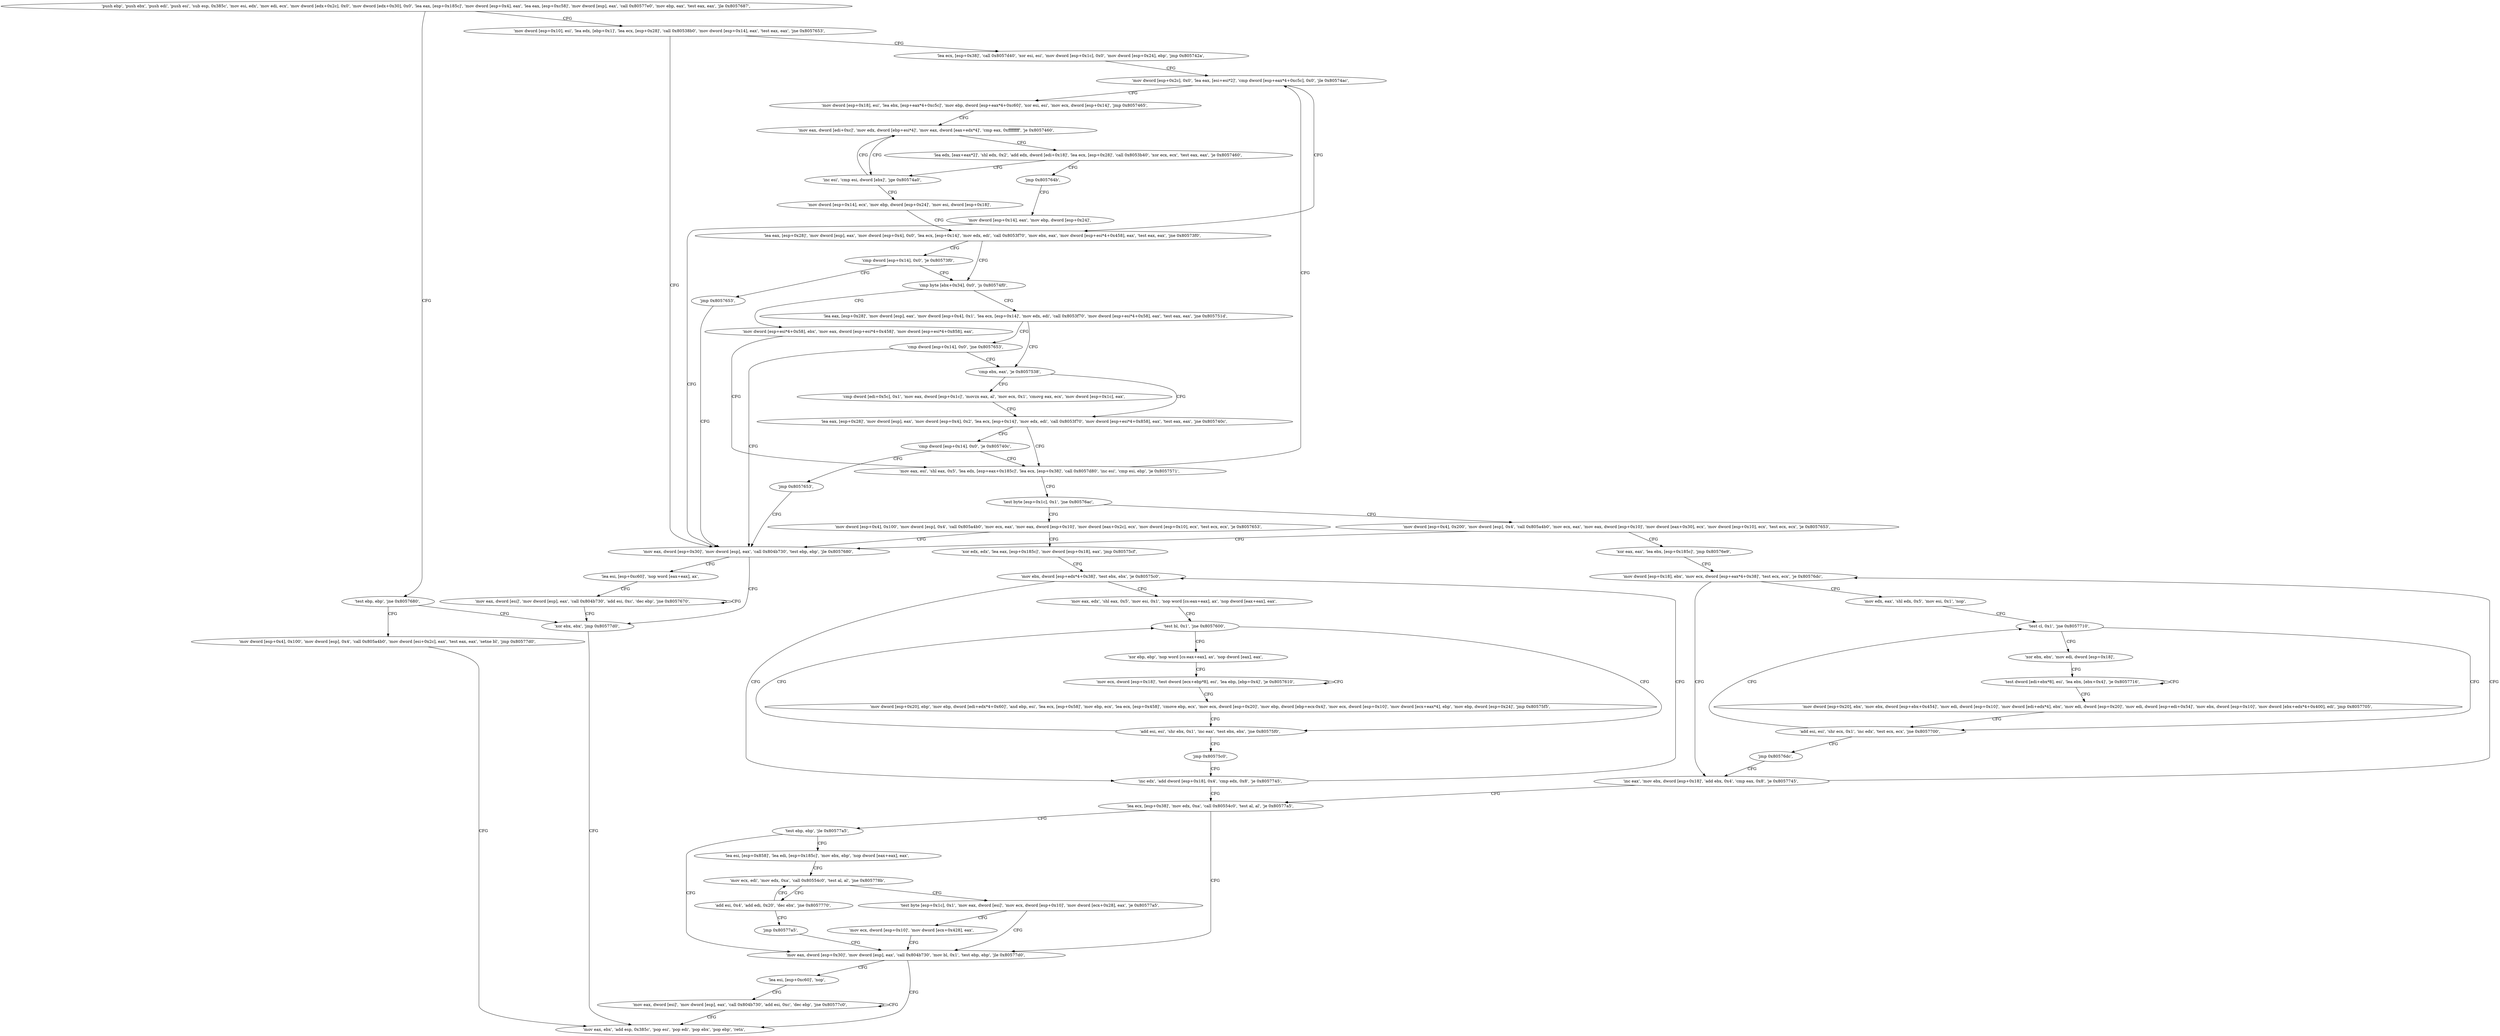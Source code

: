 digraph "func" {
"134574960" [label = "'push ebp', 'push ebx', 'push edi', 'push esi', 'sub esp, 0x385c', 'mov esi, edx', 'mov edi, ecx', 'mov dword [edx+0x2c], 0x0', 'mov dword [edx+0x30], 0x0', 'lea eax, [esp+0x185c]', 'mov dword [esp+0x4], eax', 'lea eax, [esp+0xc58]', 'mov dword [esp], eax', 'call 0x80577e0', 'mov ebp, eax', 'test eax, eax', 'jle 0x8057687', " ]
"134575751" [label = "'test ebp, ebp', 'jne 0x8057680', " ]
"134575024" [label = "'mov dword [esp+0x10], esi', 'lea edx, [ebp+0x1]', 'lea ecx, [esp+0x28]', 'call 0x80538b0', 'mov dword [esp+0x14], eax', 'test eax, eax', 'jne 0x8057653', " ]
"134575744" [label = "'xor ebx, ebx', 'jmp 0x80577d0', " ]
"134575755" [label = "'mov dword [esp+0x4], 0x100', 'mov dword [esp], 0x4', 'call 0x805a4b0', 'mov dword [esi+0x2c], eax', 'test eax, eax', 'setne bl', 'jmp 0x80577d0', " ]
"134575699" [label = "'mov eax, dword [esp+0x30]', 'mov dword [esp], eax', 'call 0x804b730', 'test ebp, ebp', 'jle 0x8057680', " ]
"134575052" [label = "'lea ecx, [esp+0x38]', 'call 0x8057d40', 'xor esi, esi', 'mov dword [esp+0x1c], 0x0', 'mov dword [esp+0x24], ebp', 'jmp 0x805742a', " ]
"134576080" [label = "'mov eax, ebx', 'add esp, 0x385c', 'pop esi', 'pop edi', 'pop ebx', 'pop ebp', 'retn', " ]
"134575715" [label = "'lea esi, [esp+0xc60]', 'nop word [eax+eax], ax', " ]
"134575146" [label = "'mov dword [esp+0x2c], 0x0', 'lea eax, [esi+esi*2]', 'cmp dword [esp+eax*4+0xc5c], 0x0', 'jle 0x80574ac', " ]
"134575728" [label = "'mov eax, dword [esi]', 'mov dword [esp], eax', 'call 0x804b730', 'add esi, 0xc', 'dec ebp', 'jne 0x8057670', " ]
"134575276" [label = "'lea eax, [esp+0x28]', 'mov dword [esp], eax', 'mov dword [esp+0x4], 0x0', 'lea ecx, [esp+0x14]', 'mov edx, edi', 'call 0x8053f70', 'mov ebx, eax', 'mov dword [esp+esi*4+0x458], eax', 'test eax, eax', 'jne 0x80573f0', " ]
"134575167" [label = "'mov dword [esp+0x18], esi', 'lea ebx, [esp+eax*4+0xc5c]', 'mov ebp, dword [esp+eax*4+0xc60]', 'xor esi, esi', 'mov ecx, dword [esp+0x14]', 'jmp 0x8057465', " ]
"134575088" [label = "'cmp byte [ebx+0x34], 0x0', 'js 0x80574f0', " ]
"134575319" [label = "'cmp dword [esp+0x14], 0x0', 'je 0x80573f0', " ]
"134575205" [label = "'mov eax, dword [edi+0xc]', 'mov edx, dword [ebp+esi*4]', 'mov eax, dword [eax+edx*4]', 'cmp eax, 0xffffffff', 'je 0x8057460', " ]
"134575344" [label = "'lea eax, [esp+0x28]', 'mov dword [esp], eax', 'mov dword [esp+0x4], 0x1', 'lea ecx, [esp+0x14]', 'mov edx, edi', 'call 0x8053f70', 'mov dword [esp+esi*4+0x58], eax', 'test eax, eax', 'jne 0x805751d', " ]
"134575098" [label = "'mov dword [esp+esi*4+0x58], ebx', 'mov eax, dword [esp+esi*4+0x458]', 'mov dword [esp+esi*4+0x858], eax', " ]
"134575330" [label = "'jmp 0x8057653', " ]
"134575200" [label = "'inc esi', 'cmp esi, dword [ebx]', 'jge 0x80574a0', " ]
"134575220" [label = "'lea edx, [eax+eax*2]', 'shl edx, 0x2', 'add edx, dword [edi+0x18]', 'lea ecx, [esp+0x28]', 'call 0x8053b40', 'xor ecx, ecx', 'test eax, eax', 'je 0x8057460', " ]
"134575389" [label = "'cmp ebx, eax', 'je 0x8057538', " ]
"134575378" [label = "'cmp dword [esp+0x14], 0x0', 'jne 0x8057653', " ]
"134575116" [label = "'mov eax, esi', 'shl eax, 0x5', 'lea edx, [esp+eax+0x185c]', 'lea ecx, [esp+0x38]', 'call 0x8057d80', 'inc esi', 'cmp esi, ebp', 'je 0x8057571', " ]
"134575264" [label = "'mov dword [esp+0x14], ecx', 'mov ebp, dword [esp+0x24]', 'mov esi, dword [esp+0x18]', " ]
"134575244" [label = "'jmp 0x805764b', " ]
"134575416" [label = "'lea eax, [esp+0x28]', 'mov dword [esp], eax', 'mov dword [esp+0x4], 0x2', 'lea ecx, [esp+0x14]', 'mov edx, edi', 'call 0x8053f70', 'mov dword [esp+esi*4+0x858], eax', 'test eax, eax', 'jne 0x805740c', " ]
"134575393" [label = "'cmp dword [edi+0x5c], 0x1', 'mov eax, dword [esp+0x1c]', 'movzx eax, al', 'mov ecx, 0x1', 'cmovg eax, ecx', 'mov dword [esp+0x1c], eax', " ]
"134575473" [label = "'test byte [esp+0x1c], 0x1', 'jne 0x80576ac', " ]
"134575788" [label = "'mov dword [esp+0x4], 0x200', 'mov dword [esp], 0x4', 'call 0x805a4b0', 'mov ecx, eax', 'mov eax, dword [esp+0x10]', 'mov dword [eax+0x30], ecx', 'mov dword [esp+0x10], ecx', 'test ecx, ecx', 'je 0x8057653', " ]
"134575484" [label = "'mov dword [esp+0x4], 0x100', 'mov dword [esp], 0x4', 'call 0x805a4b0', 'mov ecx, eax', 'mov eax, dword [esp+0x10]', 'mov dword [eax+0x2c], ecx', 'mov dword [esp+0x10], ecx', 'test ecx, ecx', 'je 0x8057653', " ]
"134575691" [label = "'mov dword [esp+0x14], eax', 'mov ebp, dword [esp+0x24]', " ]
"134575457" [label = "'cmp dword [esp+0x14], 0x0', 'je 0x805740c', " ]
"134575825" [label = "'xor eax, eax', 'lea ebx, [esp+0x185c]', 'jmp 0x80576e9', " ]
"134575525" [label = "'xor edx, edx', 'lea eax, [esp+0x185c]', 'mov dword [esp+0x18], eax', 'jmp 0x80575cf', " ]
"134575468" [label = "'jmp 0x8057653', " ]
"134575849" [label = "'mov dword [esp+0x18], ebx', 'mov ecx, dword [esp+eax*4+0x38]', 'test ecx, ecx', 'je 0x80576dc', " ]
"134575567" [label = "'mov ebx, dword [esp+edx*4+0x38]', 'test ebx, ebx', 'je 0x80575c0', " ]
"134575836" [label = "'inc eax', 'mov ebx, dword [esp+0x18]', 'add ebx, 0x4', 'cmp eax, 0x8', 'je 0x8057745', " ]
"134575861" [label = "'mov edx, eax', 'shl edx, 0x5', 'mov esi, 0x1', 'nop', " ]
"134575552" [label = "'inc edx', 'add dword [esp+0x18], 0x4', 'cmp edx, 0x8', 'je 0x8057745', " ]
"134575575" [label = "'mov eax, edx', 'shl eax, 0x5', 'mov esi, 0x1', 'nop word [cs:eax+eax], ax', 'nop dword [eax+eax], eax', " ]
"134575941" [label = "'lea ecx, [esp+0x38]', 'mov edx, 0xa', 'call 0x80554c0', 'test al, al', 'je 0x80577a5', " ]
"134575872" [label = "'test cl, 0x1', 'jne 0x8057710', " ]
"134575600" [label = "'test bl, 0x1', 'jne 0x8057600', " ]
"134576037" [label = "'mov eax, dword [esp+0x30]', 'mov dword [esp], eax', 'call 0x804b730', 'mov bl, 0x1', 'test ebp, ebp', 'jle 0x80577d0', " ]
"134575959" [label = "'test ebp, ebp', 'jle 0x80577a5', " ]
"134575888" [label = "'xor ebx, ebx', 'mov edi, dword [esp+0x18]', " ]
"134575894" [label = "'test dword [edi+ebx*8], esi', 'lea ebx, [ebx+0x4]', 'je 0x8057716', " ]
"134575877" [label = "'add esi, esi', 'shr ecx, 0x1', 'inc edx', 'test ecx, ecx', 'jne 0x8057700', " ]
"134575886" [label = "'jmp 0x80576dc', " ]
"134575616" [label = "'xor ebp, ebp', 'nop word [cs:eax+eax], ax', 'nop dword [eax], eax', " ]
"134575632" [label = "'mov ecx, dword [esp+0x18]', 'test dword [ecx+ebp*8], esi', 'lea ebp, [ebp+0x4]', 'je 0x8057610', " ]
"134575605" [label = "'add esi, esi', 'shr ebx, 0x1', 'inc eax', 'test ebx, ebx', 'jne 0x80575f0', " ]
"134575614" [label = "'jmp 0x80575c0', " ]
"134576055" [label = "'lea esi, [esp+0xc60]', 'nop', " ]
"134575963" [label = "'lea esi, [esp+0x858]', 'lea edi, [esp+0x185c]', 'mov ebx, ebp', 'nop dword [eax+eax], eax', " ]
"134575902" [label = "'mov dword [esp+0x20], ebx', 'mov ebx, dword [esp+ebx+0x454]', 'mov edi, dword [esp+0x10]', 'mov dword [edi+edx*4], ebx', 'mov edi, dword [esp+0x20]', 'mov edi, dword [esp+edi+0x54]', 'mov ebx, dword [esp+0x10]', 'mov dword [ebx+edx*4+0x400], edi', 'jmp 0x8057705', " ]
"134575644" [label = "'mov dword [esp+0x20], ebp', 'mov ebp, dword [edi+edx*4+0x60]', 'and ebp, esi', 'lea ecx, [esp+0x58]', 'mov ebp, ecx', 'lea ecx, [esp+0x458]', 'cmove ebp, ecx', 'mov ecx, dword [esp+0x20]', 'mov ebp, dword [ebp+ecx-0x4]', 'mov ecx, dword [esp+0x10]', 'mov dword [ecx+eax*4], ebp', 'mov ebp, dword [esp+0x24]', 'jmp 0x80575f5', " ]
"134576064" [label = "'mov eax, dword [esi]', 'mov dword [esp], eax', 'call 0x804b730', 'add esi, 0xc', 'dec ebp', 'jne 0x80577c0', " ]
"134575984" [label = "'mov ecx, edi', 'mov edx, 0xa', 'call 0x80554c0', 'test al, al', 'jne 0x805778b', " ]
"134576011" [label = "'test byte [esp+0x1c], 0x1', 'mov eax, dword [esi]', 'mov ecx, dword [esp+0x10]', 'mov dword [ecx+0x28], eax', 'je 0x80577a5', " ]
"134576027" [label = "'mov ecx, dword [esp+0x10]', 'mov dword [ecx+0x428], eax', " ]
"134576000" [label = "'add esi, 0x4', 'add edi, 0x20', 'dec ebx', 'jne 0x8057770', " ]
"134576009" [label = "'jmp 0x80577a5', " ]
"134574960" -> "134575751" [ label = "CFG" ]
"134574960" -> "134575024" [ label = "CFG" ]
"134575751" -> "134575744" [ label = "CFG" ]
"134575751" -> "134575755" [ label = "CFG" ]
"134575024" -> "134575699" [ label = "CFG" ]
"134575024" -> "134575052" [ label = "CFG" ]
"134575744" -> "134576080" [ label = "CFG" ]
"134575755" -> "134576080" [ label = "CFG" ]
"134575699" -> "134575744" [ label = "CFG" ]
"134575699" -> "134575715" [ label = "CFG" ]
"134575052" -> "134575146" [ label = "CFG" ]
"134575715" -> "134575728" [ label = "CFG" ]
"134575146" -> "134575276" [ label = "CFG" ]
"134575146" -> "134575167" [ label = "CFG" ]
"134575728" -> "134575728" [ label = "CFG" ]
"134575728" -> "134575744" [ label = "CFG" ]
"134575276" -> "134575088" [ label = "CFG" ]
"134575276" -> "134575319" [ label = "CFG" ]
"134575167" -> "134575205" [ label = "CFG" ]
"134575088" -> "134575344" [ label = "CFG" ]
"134575088" -> "134575098" [ label = "CFG" ]
"134575319" -> "134575088" [ label = "CFG" ]
"134575319" -> "134575330" [ label = "CFG" ]
"134575205" -> "134575200" [ label = "CFG" ]
"134575205" -> "134575220" [ label = "CFG" ]
"134575344" -> "134575389" [ label = "CFG" ]
"134575344" -> "134575378" [ label = "CFG" ]
"134575098" -> "134575116" [ label = "CFG" ]
"134575330" -> "134575699" [ label = "CFG" ]
"134575200" -> "134575264" [ label = "CFG" ]
"134575200" -> "134575205" [ label = "CFG" ]
"134575220" -> "134575200" [ label = "CFG" ]
"134575220" -> "134575244" [ label = "CFG" ]
"134575389" -> "134575416" [ label = "CFG" ]
"134575389" -> "134575393" [ label = "CFG" ]
"134575378" -> "134575699" [ label = "CFG" ]
"134575378" -> "134575389" [ label = "CFG" ]
"134575116" -> "134575473" [ label = "CFG" ]
"134575116" -> "134575146" [ label = "CFG" ]
"134575264" -> "134575276" [ label = "CFG" ]
"134575244" -> "134575691" [ label = "CFG" ]
"134575416" -> "134575116" [ label = "CFG" ]
"134575416" -> "134575457" [ label = "CFG" ]
"134575393" -> "134575416" [ label = "CFG" ]
"134575473" -> "134575788" [ label = "CFG" ]
"134575473" -> "134575484" [ label = "CFG" ]
"134575788" -> "134575699" [ label = "CFG" ]
"134575788" -> "134575825" [ label = "CFG" ]
"134575484" -> "134575699" [ label = "CFG" ]
"134575484" -> "134575525" [ label = "CFG" ]
"134575691" -> "134575699" [ label = "CFG" ]
"134575457" -> "134575116" [ label = "CFG" ]
"134575457" -> "134575468" [ label = "CFG" ]
"134575825" -> "134575849" [ label = "CFG" ]
"134575525" -> "134575567" [ label = "CFG" ]
"134575468" -> "134575699" [ label = "CFG" ]
"134575849" -> "134575836" [ label = "CFG" ]
"134575849" -> "134575861" [ label = "CFG" ]
"134575567" -> "134575552" [ label = "CFG" ]
"134575567" -> "134575575" [ label = "CFG" ]
"134575836" -> "134575941" [ label = "CFG" ]
"134575836" -> "134575849" [ label = "CFG" ]
"134575861" -> "134575872" [ label = "CFG" ]
"134575552" -> "134575941" [ label = "CFG" ]
"134575552" -> "134575567" [ label = "CFG" ]
"134575575" -> "134575600" [ label = "CFG" ]
"134575941" -> "134576037" [ label = "CFG" ]
"134575941" -> "134575959" [ label = "CFG" ]
"134575872" -> "134575888" [ label = "CFG" ]
"134575872" -> "134575877" [ label = "CFG" ]
"134575600" -> "134575616" [ label = "CFG" ]
"134575600" -> "134575605" [ label = "CFG" ]
"134576037" -> "134576080" [ label = "CFG" ]
"134576037" -> "134576055" [ label = "CFG" ]
"134575959" -> "134576037" [ label = "CFG" ]
"134575959" -> "134575963" [ label = "CFG" ]
"134575888" -> "134575894" [ label = "CFG" ]
"134575894" -> "134575894" [ label = "CFG" ]
"134575894" -> "134575902" [ label = "CFG" ]
"134575877" -> "134575872" [ label = "CFG" ]
"134575877" -> "134575886" [ label = "CFG" ]
"134575886" -> "134575836" [ label = "CFG" ]
"134575616" -> "134575632" [ label = "CFG" ]
"134575632" -> "134575632" [ label = "CFG" ]
"134575632" -> "134575644" [ label = "CFG" ]
"134575605" -> "134575600" [ label = "CFG" ]
"134575605" -> "134575614" [ label = "CFG" ]
"134575614" -> "134575552" [ label = "CFG" ]
"134576055" -> "134576064" [ label = "CFG" ]
"134575963" -> "134575984" [ label = "CFG" ]
"134575902" -> "134575877" [ label = "CFG" ]
"134575644" -> "134575605" [ label = "CFG" ]
"134576064" -> "134576064" [ label = "CFG" ]
"134576064" -> "134576080" [ label = "CFG" ]
"134575984" -> "134576011" [ label = "CFG" ]
"134575984" -> "134576000" [ label = "CFG" ]
"134576011" -> "134576037" [ label = "CFG" ]
"134576011" -> "134576027" [ label = "CFG" ]
"134576027" -> "134576037" [ label = "CFG" ]
"134576000" -> "134575984" [ label = "CFG" ]
"134576000" -> "134576009" [ label = "CFG" ]
"134576009" -> "134576037" [ label = "CFG" ]
}

